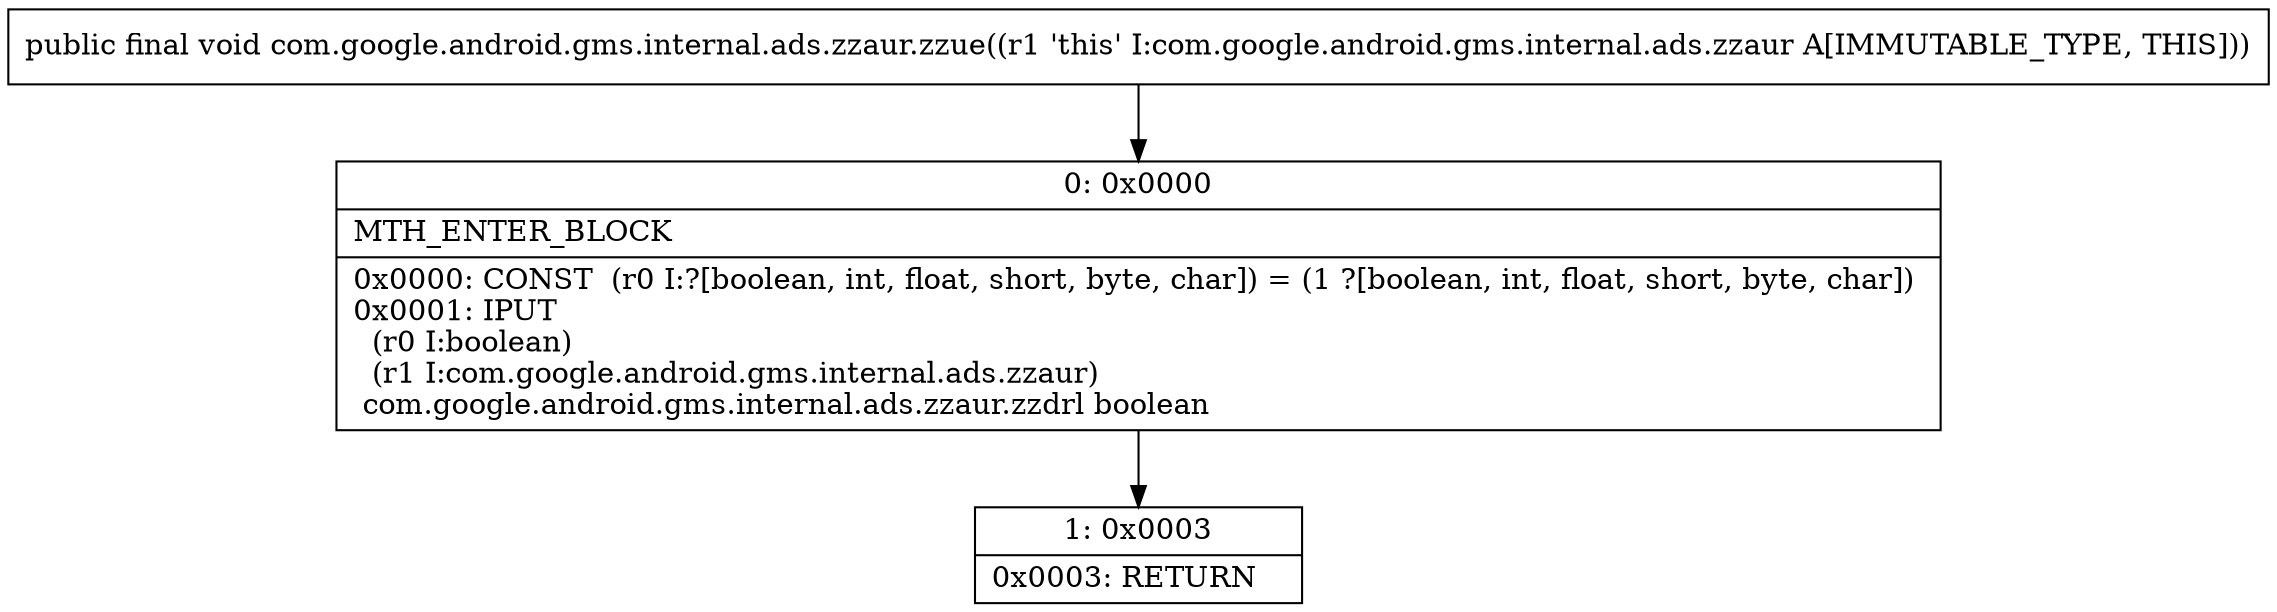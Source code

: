 digraph "CFG forcom.google.android.gms.internal.ads.zzaur.zzue()V" {
Node_0 [shape=record,label="{0\:\ 0x0000|MTH_ENTER_BLOCK\l|0x0000: CONST  (r0 I:?[boolean, int, float, short, byte, char]) = (1 ?[boolean, int, float, short, byte, char]) \l0x0001: IPUT  \l  (r0 I:boolean)\l  (r1 I:com.google.android.gms.internal.ads.zzaur)\l com.google.android.gms.internal.ads.zzaur.zzdrl boolean \l}"];
Node_1 [shape=record,label="{1\:\ 0x0003|0x0003: RETURN   \l}"];
MethodNode[shape=record,label="{public final void com.google.android.gms.internal.ads.zzaur.zzue((r1 'this' I:com.google.android.gms.internal.ads.zzaur A[IMMUTABLE_TYPE, THIS])) }"];
MethodNode -> Node_0;
Node_0 -> Node_1;
}

